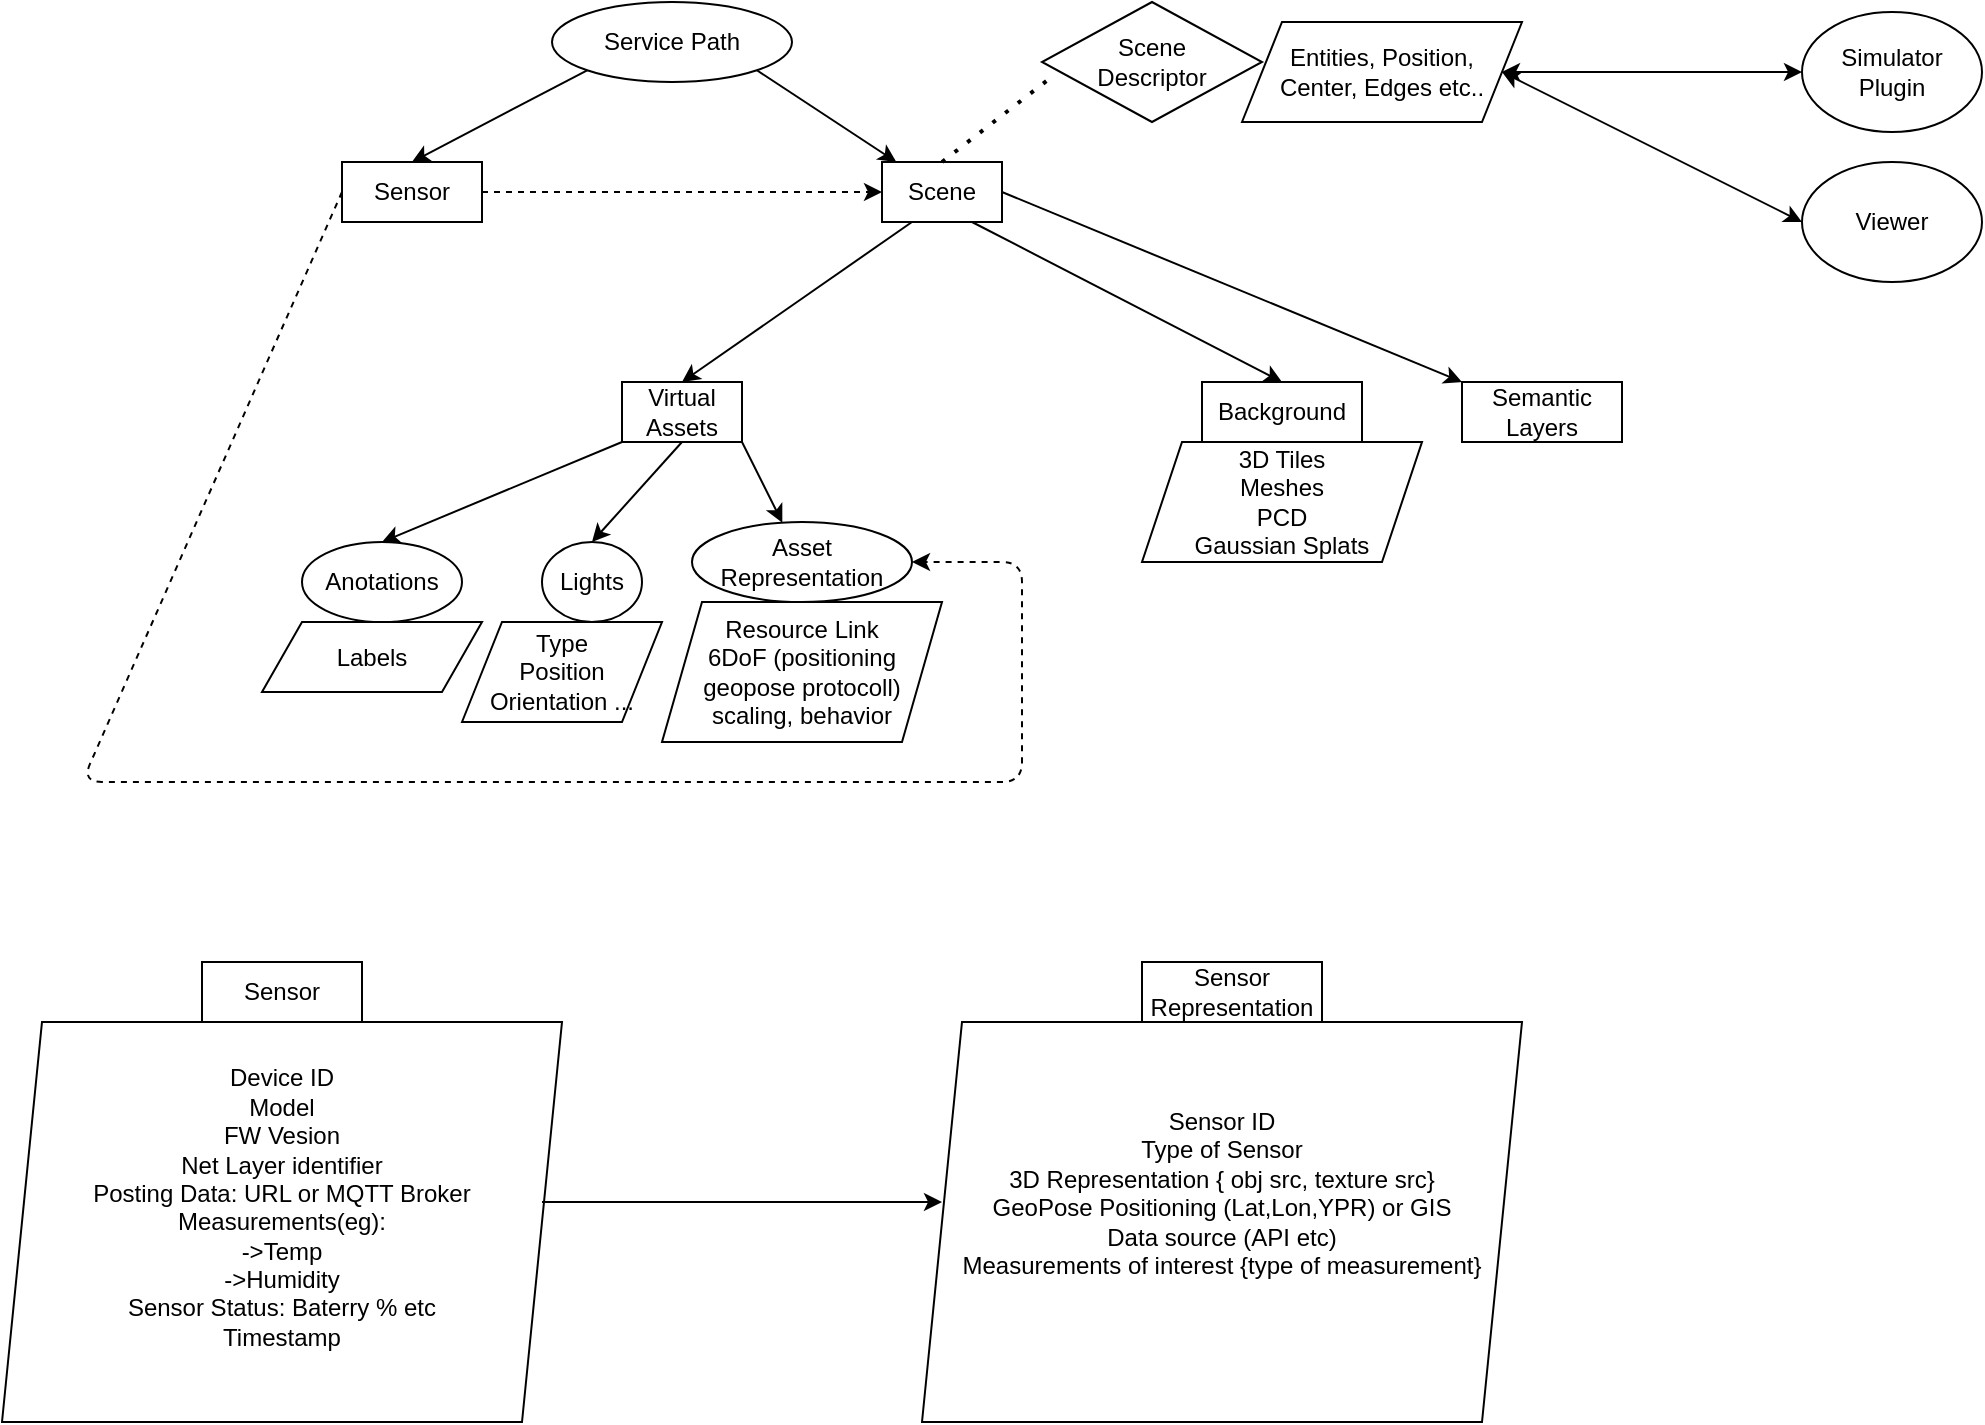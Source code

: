 <mxfile>
    <diagram id="VPV0Q4vTDiiC92GclTuC" name="Page-1">
        <mxGraphModel dx="1724" dy="487" grid="1" gridSize="10" guides="1" tooltips="1" connect="1" arrows="1" fold="1" page="1" pageScale="1" pageWidth="1100" pageHeight="850" math="0" shadow="0">
            <root>
                <mxCell id="0"/>
                <mxCell id="1" parent="0"/>
                <mxCell id="2" value="Service Path" style="ellipse;whiteSpace=wrap;html=1;" parent="1" vertex="1">
                    <mxGeometry x="125" y="10" width="120" height="40" as="geometry"/>
                </mxCell>
                <mxCell id="3" value="Sensor" style="rounded=0;whiteSpace=wrap;html=1;" parent="1" vertex="1">
                    <mxGeometry x="20" y="90" width="70" height="30" as="geometry"/>
                </mxCell>
                <mxCell id="4" value="" style="endArrow=classic;html=1;exitX=0;exitY=1;exitDx=0;exitDy=0;entryX=0.5;entryY=0;entryDx=0;entryDy=0;" parent="1" source="2" target="3" edge="1">
                    <mxGeometry width="50" height="50" relative="1" as="geometry">
                        <mxPoint x="160" y="280" as="sourcePoint"/>
                        <mxPoint x="210" y="230" as="targetPoint"/>
                    </mxGeometry>
                </mxCell>
                <mxCell id="5" value="" style="endArrow=classic;html=1;exitX=1;exitY=1;exitDx=0;exitDy=0;" parent="1" source="2" target="6" edge="1">
                    <mxGeometry width="50" height="50" relative="1" as="geometry">
                        <mxPoint x="160" y="280" as="sourcePoint"/>
                        <mxPoint x="280" y="90" as="targetPoint"/>
                    </mxGeometry>
                </mxCell>
                <mxCell id="6" value="Scene" style="rounded=0;whiteSpace=wrap;html=1;" parent="1" vertex="1">
                    <mxGeometry x="290" y="90" width="60" height="30" as="geometry"/>
                </mxCell>
                <mxCell id="8" value="" style="endArrow=classic;html=1;exitX=1;exitY=0.5;exitDx=0;exitDy=0;entryX=0;entryY=0.5;entryDx=0;entryDy=0;dashed=1;" parent="1" source="3" target="6" edge="1">
                    <mxGeometry width="50" height="50" relative="1" as="geometry">
                        <mxPoint x="160" y="280" as="sourcePoint"/>
                        <mxPoint x="210" y="230" as="targetPoint"/>
                    </mxGeometry>
                </mxCell>
                <mxCell id="9" value="" style="endArrow=classic;html=1;entryX=0.5;entryY=0;entryDx=0;entryDy=0;exitX=0.5;exitY=1;exitDx=0;exitDy=0;" parent="1" source="18" target="11" edge="1">
                    <mxGeometry width="50" height="50" relative="1" as="geometry">
                        <mxPoint x="167.92" y="243" as="sourcePoint"/>
                        <mxPoint x="115" y="240" as="targetPoint"/>
                    </mxGeometry>
                </mxCell>
                <mxCell id="11" value="Lights" style="ellipse;whiteSpace=wrap;html=1;" parent="1" vertex="1">
                    <mxGeometry x="120" y="280" width="50" height="40" as="geometry"/>
                </mxCell>
                <mxCell id="12" value="Type&lt;div&gt;Position&lt;/div&gt;&lt;div&gt;Orientation ...&lt;/div&gt;" style="shape=parallelogram;perimeter=parallelogramPerimeter;whiteSpace=wrap;html=1;fixedSize=1;" parent="1" vertex="1">
                    <mxGeometry x="80" y="320" width="100" height="50" as="geometry"/>
                </mxCell>
                <mxCell id="13" value="" style="endArrow=classic;html=1;exitX=1;exitY=1;exitDx=0;exitDy=0;" parent="1" source="18" target="14" edge="1">
                    <mxGeometry width="50" height="50" relative="1" as="geometry">
                        <mxPoint x="190" y="240" as="sourcePoint"/>
                        <mxPoint x="215" y="220" as="targetPoint"/>
                    </mxGeometry>
                </mxCell>
                <mxCell id="14" value="Asset Representation" style="ellipse;whiteSpace=wrap;html=1;" parent="1" vertex="1">
                    <mxGeometry x="195" y="270" width="110" height="40" as="geometry"/>
                </mxCell>
                <mxCell id="15" value="&lt;div&gt;&lt;br&gt;&lt;/div&gt;&lt;div&gt;&lt;span style=&quot;background-color: transparent;&quot;&gt;&lt;br&gt;&lt;/span&gt;&lt;/div&gt;&lt;div&gt;&lt;span style=&quot;background-color: transparent;&quot;&gt;Resource Link&lt;/span&gt;&lt;/div&gt;&lt;div&gt;6DoF (positioning&lt;/div&gt;&lt;div&gt;geopose protocoll&lt;span style=&quot;background-color: transparent;&quot;&gt;)&lt;/span&gt;&lt;/div&gt;&lt;div&gt;&lt;span style=&quot;background-color: transparent;&quot;&gt;scaling, behavior&lt;/span&gt;&lt;/div&gt;&lt;div&gt;&lt;br&gt;&lt;/div&gt;&lt;div&gt;&lt;br&gt;&lt;/div&gt;" style="shape=parallelogram;perimeter=parallelogramPerimeter;whiteSpace=wrap;html=1;fixedSize=1;" parent="1" vertex="1">
                    <mxGeometry x="180" y="310" width="140" height="70" as="geometry"/>
                </mxCell>
                <mxCell id="18" value="Virtual Assets" style="rounded=0;whiteSpace=wrap;html=1;" parent="1" vertex="1">
                    <mxGeometry x="160" y="200" width="60" height="30" as="geometry"/>
                </mxCell>
                <mxCell id="19" value="Background" style="rounded=0;whiteSpace=wrap;html=1;" parent="1" vertex="1">
                    <mxGeometry x="450" y="200" width="80" height="30" as="geometry"/>
                </mxCell>
                <mxCell id="20" value="" style="endArrow=classic;html=1;exitX=0.25;exitY=1;exitDx=0;exitDy=0;entryX=0.5;entryY=0;entryDx=0;entryDy=0;" parent="1" source="6" target="18" edge="1">
                    <mxGeometry width="50" height="50" relative="1" as="geometry">
                        <mxPoint x="250" y="110" as="sourcePoint"/>
                        <mxPoint x="300" y="60" as="targetPoint"/>
                    </mxGeometry>
                </mxCell>
                <mxCell id="21" value="" style="endArrow=classic;html=1;exitX=0.75;exitY=1;exitDx=0;exitDy=0;entryX=0.5;entryY=0;entryDx=0;entryDy=0;" parent="1" source="6" target="19" edge="1">
                    <mxGeometry width="50" height="50" relative="1" as="geometry">
                        <mxPoint x="315" y="130" as="sourcePoint"/>
                        <mxPoint x="290" y="150" as="targetPoint"/>
                    </mxGeometry>
                </mxCell>
                <mxCell id="22" value="3D Tiles&lt;div&gt;Meshes&lt;/div&gt;&lt;div&gt;PCD&lt;/div&gt;&lt;div&gt;Gaussian Splats&lt;/div&gt;" style="shape=parallelogram;perimeter=parallelogramPerimeter;whiteSpace=wrap;html=1;fixedSize=1;" parent="1" vertex="1">
                    <mxGeometry x="420" y="230" width="140" height="60" as="geometry"/>
                </mxCell>
                <mxCell id="23" value="Semantic Layers" style="rounded=0;whiteSpace=wrap;html=1;" parent="1" vertex="1">
                    <mxGeometry x="580" y="200" width="80" height="30" as="geometry"/>
                </mxCell>
                <mxCell id="24" value="" style="endArrow=classic;html=1;exitX=1;exitY=0.5;exitDx=0;exitDy=0;entryX=0;entryY=0;entryDx=0;entryDy=0;" parent="1" source="6" target="23" edge="1">
                    <mxGeometry width="50" height="50" relative="1" as="geometry">
                        <mxPoint x="420" y="110" as="sourcePoint"/>
                        <mxPoint x="470" y="60" as="targetPoint"/>
                    </mxGeometry>
                </mxCell>
                <mxCell id="25" value="" style="endArrow=none;dashed=1;html=1;dashPattern=1 3;strokeWidth=2;exitX=0.5;exitY=0;exitDx=0;exitDy=0;entryX=0.055;entryY=0.609;entryDx=0;entryDy=0;entryPerimeter=0;" parent="1" source="6" target="26" edge="1">
                    <mxGeometry width="50" height="50" relative="1" as="geometry">
                        <mxPoint x="340" y="170" as="sourcePoint"/>
                        <mxPoint x="370" y="50" as="targetPoint"/>
                    </mxGeometry>
                </mxCell>
                <mxCell id="26" value="Scene&lt;div&gt;Descriptor&lt;/div&gt;" style="rhombus;whiteSpace=wrap;html=1;" parent="1" vertex="1">
                    <mxGeometry x="370" y="10" width="110" height="60" as="geometry"/>
                </mxCell>
                <mxCell id="27" value="Entities, Position,&lt;div&gt;Center, Edges etc..&lt;/div&gt;" style="shape=parallelogram;perimeter=parallelogramPerimeter;whiteSpace=wrap;html=1;fixedSize=1;" parent="1" vertex="1">
                    <mxGeometry x="470" y="20" width="140" height="50" as="geometry"/>
                </mxCell>
                <mxCell id="28" value="Simulator&lt;div&gt;Plugin&lt;/div&gt;" style="ellipse;whiteSpace=wrap;html=1;" parent="1" vertex="1">
                    <mxGeometry x="750" y="15" width="90" height="60" as="geometry"/>
                </mxCell>
                <mxCell id="29" value="" style="endArrow=classic;startArrow=classic;html=1;exitX=1;exitY=0.5;exitDx=0;exitDy=0;entryX=0;entryY=0.5;entryDx=0;entryDy=0;" parent="1" source="27" target="28" edge="1">
                    <mxGeometry width="50" height="50" relative="1" as="geometry">
                        <mxPoint x="680" y="90" as="sourcePoint"/>
                        <mxPoint x="730" y="40" as="targetPoint"/>
                    </mxGeometry>
                </mxCell>
                <mxCell id="30" value="Viewer" style="ellipse;whiteSpace=wrap;html=1;" parent="1" vertex="1">
                    <mxGeometry x="750" y="90" width="90" height="60" as="geometry"/>
                </mxCell>
                <mxCell id="31" value="" style="endArrow=classic;startArrow=classic;html=1;exitX=1;exitY=0.5;exitDx=0;exitDy=0;entryX=0;entryY=0.5;entryDx=0;entryDy=0;" parent="1" source="27" target="30" edge="1">
                    <mxGeometry width="50" height="50" relative="1" as="geometry">
                        <mxPoint x="590" y="88.82" as="sourcePoint"/>
                        <mxPoint x="740" y="88.82" as="targetPoint"/>
                    </mxGeometry>
                </mxCell>
                <mxCell id="32" value="Anotations" style="ellipse;whiteSpace=wrap;html=1;" parent="1" vertex="1">
                    <mxGeometry y="280" width="80" height="40" as="geometry"/>
                </mxCell>
                <mxCell id="33" value="" style="endArrow=classic;html=1;entryX=0.5;entryY=0;entryDx=0;entryDy=0;exitX=0;exitY=1;exitDx=0;exitDy=0;" parent="1" source="18" target="32" edge="1">
                    <mxGeometry width="50" height="50" relative="1" as="geometry">
                        <mxPoint x="160" y="210" as="sourcePoint"/>
                        <mxPoint x="130" y="260" as="targetPoint"/>
                    </mxGeometry>
                </mxCell>
                <mxCell id="34" value="Labels" style="shape=parallelogram;perimeter=parallelogramPerimeter;whiteSpace=wrap;html=1;fixedSize=1;" parent="1" vertex="1">
                    <mxGeometry x="-20" y="320" width="110" height="35" as="geometry"/>
                </mxCell>
                <mxCell id="35" value="" style="endArrow=classic;html=1;exitX=0;exitY=0.5;exitDx=0;exitDy=0;dashed=1;entryX=1;entryY=0.5;entryDx=0;entryDy=0;" parent="1" source="3" target="14" edge="1">
                    <mxGeometry width="50" height="50" relative="1" as="geometry">
                        <mxPoint x="40" y="140" as="sourcePoint"/>
                        <mxPoint x="360" y="280" as="targetPoint"/>
                        <Array as="points">
                            <mxPoint x="-110" y="400"/>
                            <mxPoint x="360" y="400"/>
                            <mxPoint x="360" y="290"/>
                        </Array>
                    </mxGeometry>
                </mxCell>
                <mxCell id="36" value="Sensor" style="rounded=0;whiteSpace=wrap;html=1;" parent="1" vertex="1">
                    <mxGeometry x="-50" y="490" width="80" height="30" as="geometry"/>
                </mxCell>
                <mxCell id="37" value="&lt;div&gt;Device ID&lt;/div&gt;&lt;div&gt;Model&lt;/div&gt;&lt;div&gt;FW Vesion&lt;/div&gt;&lt;div&gt;Net Layer identifier&lt;/div&gt;&lt;div&gt;Posting Data: URL or MQTT Broker&lt;/div&gt;Measurements(eg):&lt;div&gt;-&amp;gt;Temp&lt;/div&gt;&lt;div&gt;-&amp;gt;Humidity&lt;/div&gt;&lt;div&gt;Sensor Status: Baterry % etc&lt;/div&gt;&lt;div&gt;Timestamp&lt;/div&gt;&lt;div&gt;&lt;br&gt;&lt;/div&gt;" style="shape=parallelogram;perimeter=parallelogramPerimeter;whiteSpace=wrap;html=1;fixedSize=1;" parent="1" vertex="1">
                    <mxGeometry x="-150" y="520" width="280" height="200" as="geometry"/>
                </mxCell>
                <mxCell id="38" value="" style="endArrow=classic;html=1;" parent="1" edge="1">
                    <mxGeometry width="50" height="50" relative="1" as="geometry">
                        <mxPoint x="120" y="610" as="sourcePoint"/>
                        <mxPoint x="320" y="610" as="targetPoint"/>
                    </mxGeometry>
                </mxCell>
                <mxCell id="39" value="Sensor Representation" style="rounded=0;whiteSpace=wrap;html=1;" parent="1" vertex="1">
                    <mxGeometry x="420" y="490" width="90" height="30" as="geometry"/>
                </mxCell>
                <mxCell id="40" value="&lt;div&gt;Sensor ID&lt;/div&gt;&lt;div&gt;Type of Sensor&lt;/div&gt;&lt;div&gt;3D Representation { obj src, texture src}&lt;/div&gt;&lt;div&gt;GeoPose Positioning (Lat,Lon,YPR) or GIS&lt;/div&gt;&lt;div&gt;Data source (API etc)&lt;/div&gt;&lt;div&gt;Measurements of interest {type of measurement}&lt;/div&gt;&lt;div&gt;&lt;br&gt;&lt;/div&gt;&lt;div&gt;&lt;br&gt;&lt;/div&gt;" style="shape=parallelogram;perimeter=parallelogramPerimeter;whiteSpace=wrap;html=1;fixedSize=1;" parent="1" vertex="1">
                    <mxGeometry x="310" y="520" width="300" height="200" as="geometry"/>
                </mxCell>
            </root>
        </mxGraphModel>
    </diagram>
</mxfile>